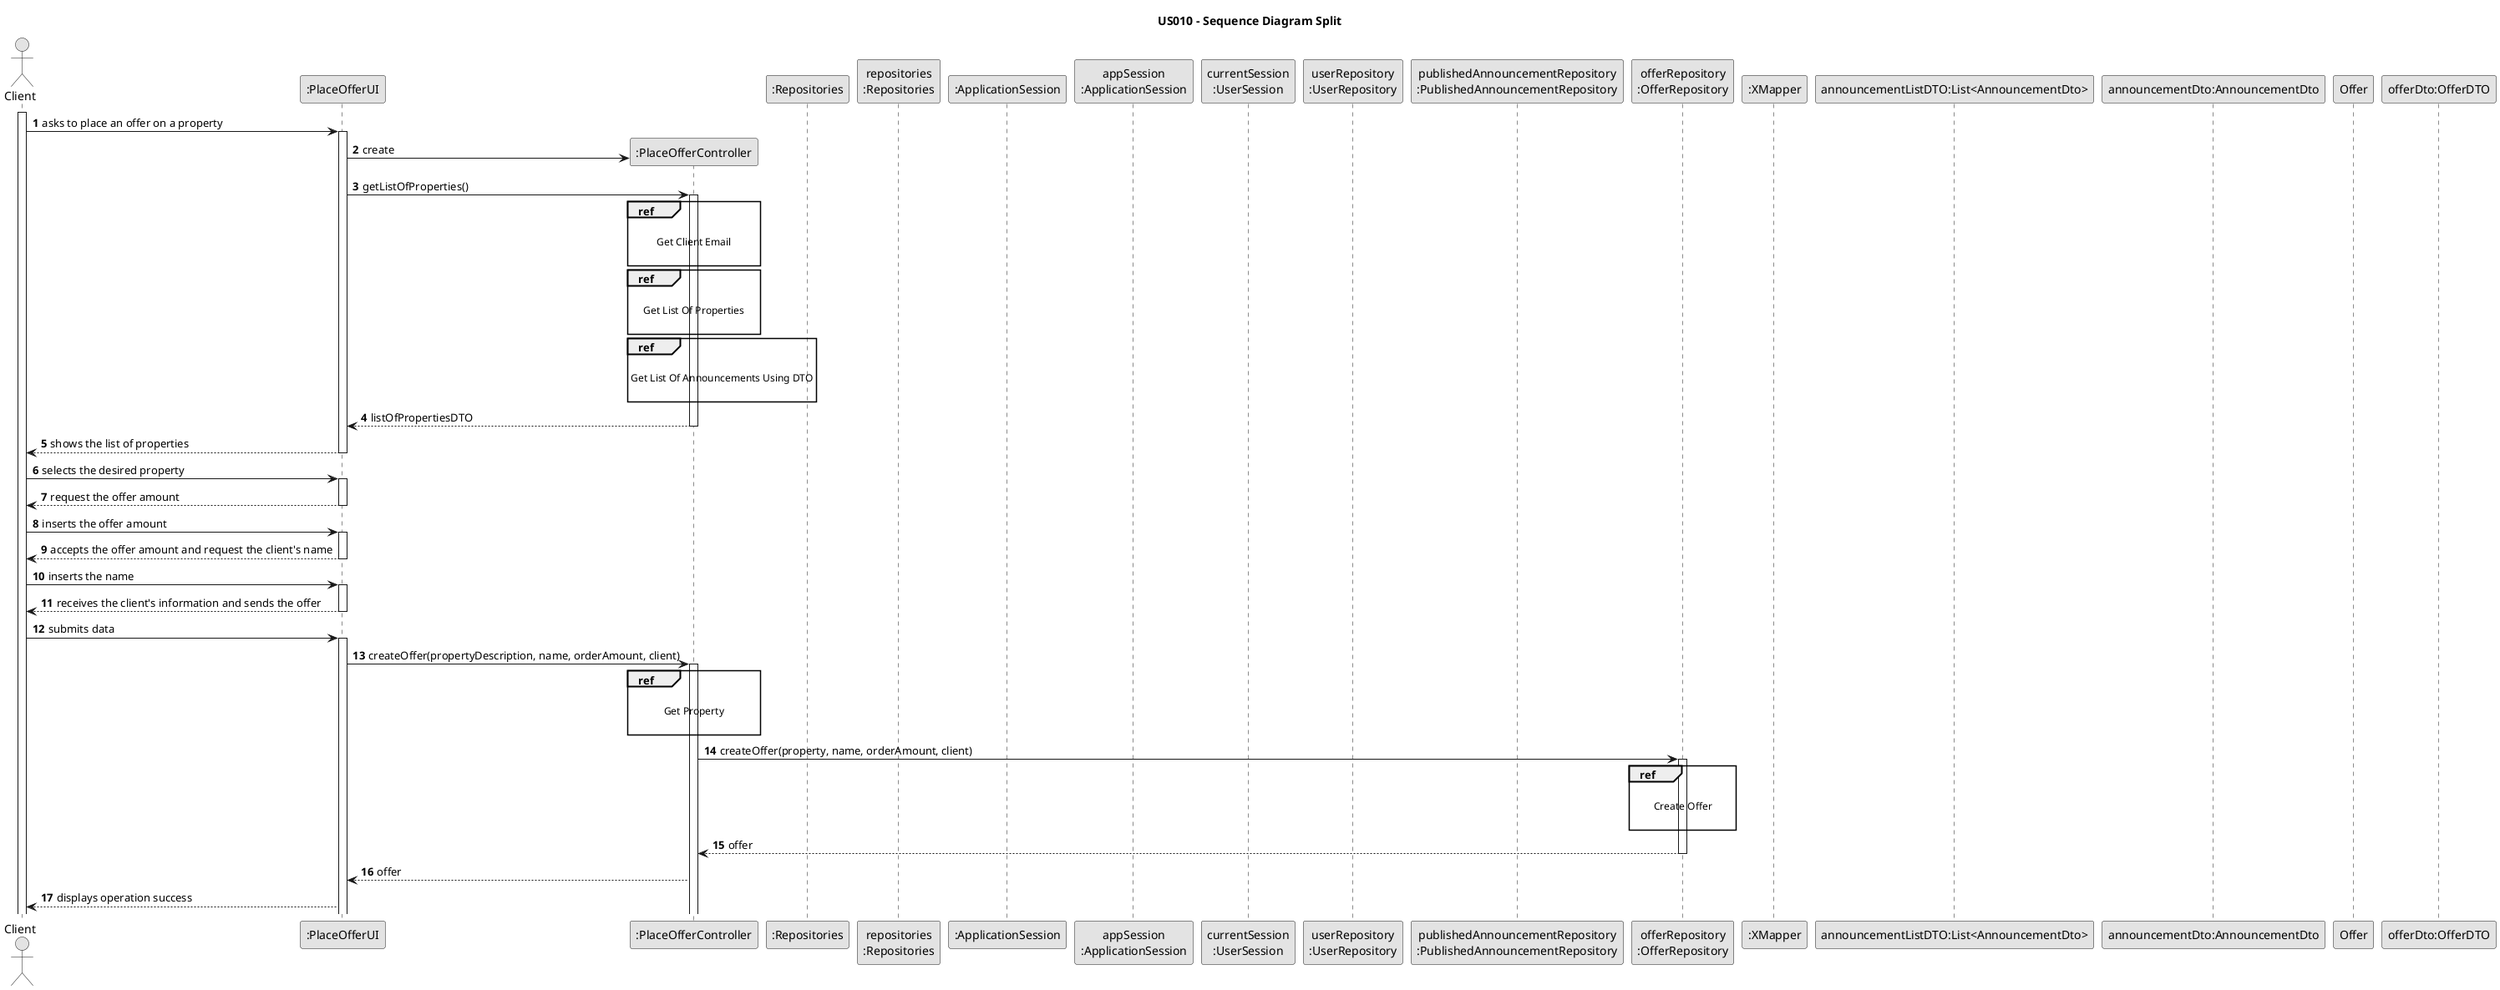 @startuml

skinparam monochrome true
skinparam packageStyle rectangle
skinparam shadowing false

title US010 - Sequence Diagram Split

autonumber

actor "Client" as Client
participant ":PlaceOfferUI" as System
participant ":PlaceOfferController" as Controller
participant ":Repositories" as RepositorySingleton
participant "repositories\n:Repositories" as Repositories
participant ":ApplicationSession" as app
participant "appSession\n:ApplicationSession" as APP
participant "currentSession\n:UserSession" as User
participant "userRepository\n:UserRepository" as UserRepository
participant "publishedAnnouncementRepository\n:PublishedAnnouncementRepository" as PublishedAnnouncementRepository
participant "offerRepository\n:OfferRepository" as OfferRepository
participant ":XMapper" as XMapper
participant "announcementListDTO:List<AnnouncementDto>" as ListPublishAnnouncement
participant "announcementDto:AnnouncementDto" as AnnouncementDto
participant "Offer" as Offer
participant "offerDto:OfferDTO" as offerDto

activate Client

Client -> System : asks to place an offer on a property
activate System

System -> Controller** : create

System -> Controller : getListOfProperties()
activate Controller


    ref over Controller

    Get Client Email

    end


    ref over Controller

    Get List Of Properties

    end


    ref over Controller

    Get List Of Announcements Using DTO

    end


Controller --> System : listOfPropertiesDTO
deactivate Controller

System --> Client : shows the list of properties
deactivate System

Client -> System : selects the desired property
activate System

System --> Client : request the offer amount
deactivate System

Client -> System: inserts the offer amount
activate System

System --> Client: accepts the offer amount and request the client's name
deactivate System

Client -> System : inserts the name
activate System

System --> Client : receives the client's information and sends the offer
deactivate System

Client -> System : submits data
activate System

System -> Controller : createOffer(propertyDescription, name, orderAmount, client)
activate Controller


    ref over Controller

    Get Property

    end

Controller -> OfferRepository : createOffer(property, name, orderAmount, client)
activate OfferRepository

    ref over OfferRepository

    Create Offer

    end

OfferRepository --> Controller : offer
deactivate OfferRepository

Controller --> System : offer

System --> Client : displays operation success

@enduml